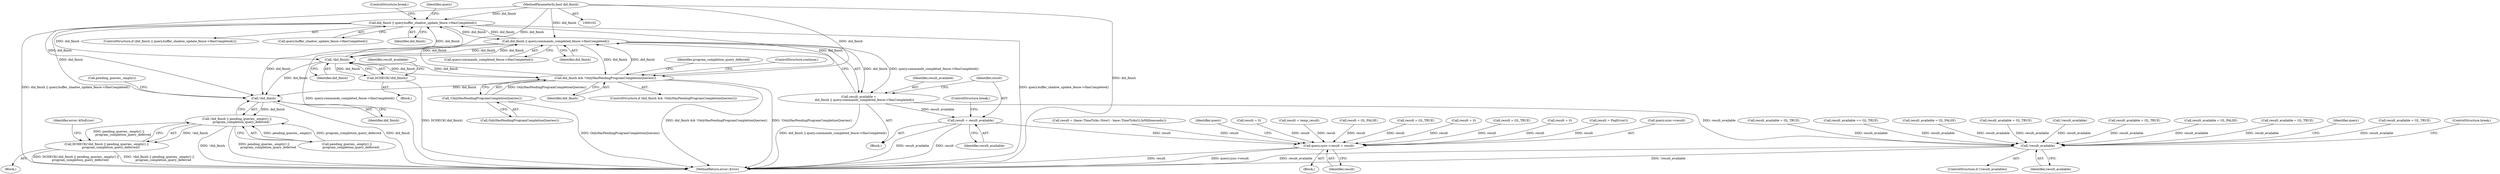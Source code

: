 digraph "0_Chrome_a4150b688a754d3d10d2ca385155b1c95d77d6ae_3@API" {
"1000196" [label="(Call,did_finish || query.buffer_shadow_update_fence->HasCompleted())"];
"1000139" [label="(Call,did_finish || query.commands_completed_fence->HasCompleted())"];
"1000180" [label="(Call,!did_finish)"];
"1000196" [label="(Call,did_finish || query.buffer_shadow_update_fence->HasCompleted())"];
"1000260" [label="(Call,did_finish && !OnlyHasPendingProgramCompletionQueries())"];
"1000103" [label="(MethodParameterIn,bool did_finish)"];
"1000262" [label="(Call,!OnlyHasPendingProgramCompletionQueries())"];
"1000137" [label="(Call,result_available =\n            did_finish || query.commands_completed_fence->HasCompleted())"];
"1000142" [label="(Call,result = result_available)"];
"1000336" [label="(Call,query.sync->result = result)"];
"1000332" [label="(Call,!result_available)"];
"1000179" [label="(Call,DCHECK(!did_finish))"];
"1000356" [label="(Call,!did_finish)"];
"1000355" [label="(Call,!did_finish || pending_queries_.empty() ||\n         program_completion_query_deferred)"];
"1000354" [label="(Call,DCHECK(!did_finish || pending_queries_.empty() ||\n         program_completion_query_deferred))"];
"1000358" [label="(Call,pending_queries_.empty() ||\n         program_completion_query_deferred)"];
"1000180" [label="(Call,!did_finish)"];
"1000337" [label="(Call,query.sync->result)"];
"1000112" [label="(Block,)"];
"1000269" [label="(Identifier,program_completion_query_deferred)"];
"1000263" [label="(Call,OnlyHasPendingProgramCompletionQueries())"];
"1000331" [label="(ControlStructure,if (!result_available))"];
"1000155" [label="(Call,result_available = GL_TRUE)"];
"1000354" [label="(Call,DCHECK(!did_finish || pending_queries_.empty() ||\n         program_completion_query_deferred))"];
"1000158" [label="(Call,result = (base::TimeTicks::Now() - base::TimeTicks()).InMilliseconds())"];
"1000144" [label="(Identifier,result_available)"];
"1000335" [label="(ControlStructure,break;)"];
"1000129" [label="(Block,)"];
"1000333" [label="(Identifier,result_available)"];
"1000212" [label="(Call,result_available = GL_TRUE)"];
"1000262" [label="(Call,!OnlyHasPendingProgramCompletionQueries())"];
"1000178" [label="(Block,)"];
"1000183" [label="(Identifier,result_available)"];
"1000359" [label="(Call,pending_queries_.empty())"];
"1000138" [label="(Identifier,result_available)"];
"1000347" [label="(Identifier,query)"];
"1000142" [label="(Call,result = result_available)"];
"1000261" [label="(Identifier,did_finish)"];
"1000207" [label="(Call,result = 0)"];
"1000327" [label="(Call,result = temp_result)"];
"1000181" [label="(Identifier,did_finish)"];
"1000298" [label="(Call,result_available == GL_TRUE)"];
"1000185" [label="(Call,result = GL_FALSE)"];
"1000336" [label="(Call,query.sync->result = result)"];
"1000196" [label="(Call,did_finish || query.buffer_shadow_update_fence->HasCompleted())"];
"1000137" [label="(Call,result_available =\n            did_finish || query.commands_completed_fence->HasCompleted())"];
"1000202" [label="(Identifier,query)"];
"1000166" [label="(Call,result = GL_TRUE)"];
"1000140" [label="(Identifier,did_finish)"];
"1000363" [label="(MethodReturn,error::Error)"];
"1000118" [label="(Call,result_available = GL_FALSE)"];
"1000204" [label="(Call,result_available = GL_TRUE)"];
"1000210" [label="(ControlStructure,break;)"];
"1000271" [label="(Call,result = 0)"];
"1000195" [label="(ControlStructure,if (did_finish || query.buffer_shadow_update_fence->HasCompleted()))"];
"1000141" [label="(Call,query.commands_completed_fence->HasCompleted())"];
"1000104" [label="(Block,)"];
"1000247" [label="(Call,!result_available)"];
"1000259" [label="(ControlStructure,if (did_finish && !OnlyHasPendingProgramCompletionQueries()))"];
"1000143" [label="(Identifier,result)"];
"1000163" [label="(Call,result_available = GL_TRUE)"];
"1000182" [label="(Call,result_available = GL_FALSE)"];
"1000362" [label="(Identifier,error::kNoError)"];
"1000139" [label="(Call,did_finish || query.commands_completed_fence->HasCompleted())"];
"1000150" [label="(Call,result = GL_TRUE)"];
"1000122" [label="(Call,result = 0)"];
"1000342" [label="(Identifier,result)"];
"1000198" [label="(Call,query.buffer_shadow_update_fence->HasCompleted())"];
"1000332" [label="(Call,!result_available)"];
"1000145" [label="(ControlStructure,break;)"];
"1000179" [label="(Call,DCHECK(!did_finish))"];
"1000265" [label="(ControlStructure,continue;)"];
"1000147" [label="(Call,result_available = GL_TRUE)"];
"1000357" [label="(Identifier,did_finish)"];
"1000339" [label="(Identifier,query)"];
"1000103" [label="(MethodParameterIn,bool did_finish)"];
"1000356" [label="(Call,!did_finish)"];
"1000216" [label="(Call,result = PopError())"];
"1000197" [label="(Identifier,did_finish)"];
"1000260" [label="(Call,did_finish && !OnlyHasPendingProgramCompletionQueries())"];
"1000355" [label="(Call,!did_finish || pending_queries_.empty() ||\n         program_completion_query_deferred)"];
"1000196" -> "1000195"  [label="AST: "];
"1000196" -> "1000197"  [label="CFG: "];
"1000196" -> "1000198"  [label="CFG: "];
"1000197" -> "1000196"  [label="AST: "];
"1000198" -> "1000196"  [label="AST: "];
"1000202" -> "1000196"  [label="CFG: "];
"1000210" -> "1000196"  [label="CFG: "];
"1000196" -> "1000363"  [label="DDG: did_finish || query.buffer_shadow_update_fence->HasCompleted()"];
"1000196" -> "1000363"  [label="DDG: query.buffer_shadow_update_fence->HasCompleted()"];
"1000196" -> "1000139"  [label="DDG: did_finish"];
"1000196" -> "1000180"  [label="DDG: did_finish"];
"1000139" -> "1000196"  [label="DDG: did_finish"];
"1000180" -> "1000196"  [label="DDG: did_finish"];
"1000260" -> "1000196"  [label="DDG: did_finish"];
"1000103" -> "1000196"  [label="DDG: did_finish"];
"1000196" -> "1000260"  [label="DDG: did_finish"];
"1000196" -> "1000356"  [label="DDG: did_finish"];
"1000139" -> "1000137"  [label="AST: "];
"1000139" -> "1000140"  [label="CFG: "];
"1000139" -> "1000141"  [label="CFG: "];
"1000140" -> "1000139"  [label="AST: "];
"1000141" -> "1000139"  [label="AST: "];
"1000137" -> "1000139"  [label="CFG: "];
"1000139" -> "1000363"  [label="DDG: query.commands_completed_fence->HasCompleted()"];
"1000139" -> "1000137"  [label="DDG: did_finish"];
"1000139" -> "1000137"  [label="DDG: query.commands_completed_fence->HasCompleted()"];
"1000180" -> "1000139"  [label="DDG: did_finish"];
"1000260" -> "1000139"  [label="DDG: did_finish"];
"1000103" -> "1000139"  [label="DDG: did_finish"];
"1000139" -> "1000180"  [label="DDG: did_finish"];
"1000139" -> "1000260"  [label="DDG: did_finish"];
"1000139" -> "1000356"  [label="DDG: did_finish"];
"1000180" -> "1000179"  [label="AST: "];
"1000180" -> "1000181"  [label="CFG: "];
"1000181" -> "1000180"  [label="AST: "];
"1000179" -> "1000180"  [label="CFG: "];
"1000180" -> "1000179"  [label="DDG: did_finish"];
"1000260" -> "1000180"  [label="DDG: did_finish"];
"1000103" -> "1000180"  [label="DDG: did_finish"];
"1000180" -> "1000260"  [label="DDG: did_finish"];
"1000180" -> "1000356"  [label="DDG: did_finish"];
"1000260" -> "1000259"  [label="AST: "];
"1000260" -> "1000261"  [label="CFG: "];
"1000260" -> "1000262"  [label="CFG: "];
"1000261" -> "1000260"  [label="AST: "];
"1000262" -> "1000260"  [label="AST: "];
"1000265" -> "1000260"  [label="CFG: "];
"1000269" -> "1000260"  [label="CFG: "];
"1000260" -> "1000363"  [label="DDG: did_finish && !OnlyHasPendingProgramCompletionQueries()"];
"1000260" -> "1000363"  [label="DDG: !OnlyHasPendingProgramCompletionQueries()"];
"1000103" -> "1000260"  [label="DDG: did_finish"];
"1000262" -> "1000260"  [label="DDG: OnlyHasPendingProgramCompletionQueries()"];
"1000260" -> "1000356"  [label="DDG: did_finish"];
"1000103" -> "1000102"  [label="AST: "];
"1000103" -> "1000363"  [label="DDG: did_finish"];
"1000103" -> "1000356"  [label="DDG: did_finish"];
"1000262" -> "1000263"  [label="CFG: "];
"1000263" -> "1000262"  [label="AST: "];
"1000262" -> "1000363"  [label="DDG: OnlyHasPendingProgramCompletionQueries()"];
"1000137" -> "1000129"  [label="AST: "];
"1000138" -> "1000137"  [label="AST: "];
"1000143" -> "1000137"  [label="CFG: "];
"1000137" -> "1000363"  [label="DDG: did_finish || query.commands_completed_fence->HasCompleted()"];
"1000137" -> "1000142"  [label="DDG: result_available"];
"1000137" -> "1000332"  [label="DDG: result_available"];
"1000142" -> "1000129"  [label="AST: "];
"1000142" -> "1000144"  [label="CFG: "];
"1000143" -> "1000142"  [label="AST: "];
"1000144" -> "1000142"  [label="AST: "];
"1000145" -> "1000142"  [label="CFG: "];
"1000142" -> "1000363"  [label="DDG: result_available"];
"1000142" -> "1000363"  [label="DDG: result"];
"1000142" -> "1000336"  [label="DDG: result"];
"1000336" -> "1000112"  [label="AST: "];
"1000336" -> "1000342"  [label="CFG: "];
"1000337" -> "1000336"  [label="AST: "];
"1000342" -> "1000336"  [label="AST: "];
"1000347" -> "1000336"  [label="CFG: "];
"1000336" -> "1000363"  [label="DDG: result"];
"1000336" -> "1000363"  [label="DDG: query.sync->result"];
"1000158" -> "1000336"  [label="DDG: result"];
"1000185" -> "1000336"  [label="DDG: result"];
"1000150" -> "1000336"  [label="DDG: result"];
"1000216" -> "1000336"  [label="DDG: result"];
"1000122" -> "1000336"  [label="DDG: result"];
"1000166" -> "1000336"  [label="DDG: result"];
"1000327" -> "1000336"  [label="DDG: result"];
"1000207" -> "1000336"  [label="DDG: result"];
"1000271" -> "1000336"  [label="DDG: result"];
"1000332" -> "1000331"  [label="AST: "];
"1000332" -> "1000333"  [label="CFG: "];
"1000333" -> "1000332"  [label="AST: "];
"1000335" -> "1000332"  [label="CFG: "];
"1000339" -> "1000332"  [label="CFG: "];
"1000332" -> "1000363"  [label="DDG: result_available"];
"1000332" -> "1000363"  [label="DDG: !result_available"];
"1000247" -> "1000332"  [label="DDG: result_available"];
"1000163" -> "1000332"  [label="DDG: result_available"];
"1000298" -> "1000332"  [label="DDG: result_available"];
"1000147" -> "1000332"  [label="DDG: result_available"];
"1000212" -> "1000332"  [label="DDG: result_available"];
"1000155" -> "1000332"  [label="DDG: result_available"];
"1000182" -> "1000332"  [label="DDG: result_available"];
"1000204" -> "1000332"  [label="DDG: result_available"];
"1000118" -> "1000332"  [label="DDG: result_available"];
"1000179" -> "1000178"  [label="AST: "];
"1000183" -> "1000179"  [label="CFG: "];
"1000179" -> "1000363"  [label="DDG: DCHECK(!did_finish)"];
"1000356" -> "1000355"  [label="AST: "];
"1000356" -> "1000357"  [label="CFG: "];
"1000357" -> "1000356"  [label="AST: "];
"1000359" -> "1000356"  [label="CFG: "];
"1000355" -> "1000356"  [label="CFG: "];
"1000356" -> "1000363"  [label="DDG: did_finish"];
"1000356" -> "1000355"  [label="DDG: did_finish"];
"1000355" -> "1000354"  [label="AST: "];
"1000355" -> "1000358"  [label="CFG: "];
"1000358" -> "1000355"  [label="AST: "];
"1000354" -> "1000355"  [label="CFG: "];
"1000355" -> "1000363"  [label="DDG: !did_finish"];
"1000355" -> "1000363"  [label="DDG: pending_queries_.empty() ||\n         program_completion_query_deferred"];
"1000355" -> "1000354"  [label="DDG: !did_finish"];
"1000355" -> "1000354"  [label="DDG: pending_queries_.empty() ||\n         program_completion_query_deferred"];
"1000358" -> "1000355"  [label="DDG: pending_queries_.empty()"];
"1000358" -> "1000355"  [label="DDG: program_completion_query_deferred"];
"1000354" -> "1000104"  [label="AST: "];
"1000362" -> "1000354"  [label="CFG: "];
"1000354" -> "1000363"  [label="DDG: DCHECK(!did_finish || pending_queries_.empty() ||\n         program_completion_query_deferred)"];
"1000354" -> "1000363"  [label="DDG: !did_finish || pending_queries_.empty() ||\n         program_completion_query_deferred"];
}
